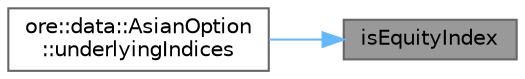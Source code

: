 digraph "isEquityIndex"
{
 // INTERACTIVE_SVG=YES
 // LATEX_PDF_SIZE
  bgcolor="transparent";
  edge [fontname=Helvetica,fontsize=10,labelfontname=Helvetica,labelfontsize=10];
  node [fontname=Helvetica,fontsize=10,shape=box,height=0.2,width=0.4];
  rankdir="RL";
  Node1 [label="isEquityIndex",height=0.2,width=0.4,color="gray40", fillcolor="grey60", style="filled", fontcolor="black",tooltip="Return true if the indexName is that of an EquityIndex, otherwise false."];
  Node1 -> Node2 [dir="back",color="steelblue1",style="solid"];
  Node2 [label="ore::data::AsianOption\l::underlyingIndices",height=0.2,width=0.4,color="grey40", fillcolor="white", style="filled",URL="$classore_1_1data_1_1_asian_option.html#a5172c779c3cbbd760ae110e62e08bb35",tooltip=" "];
}

